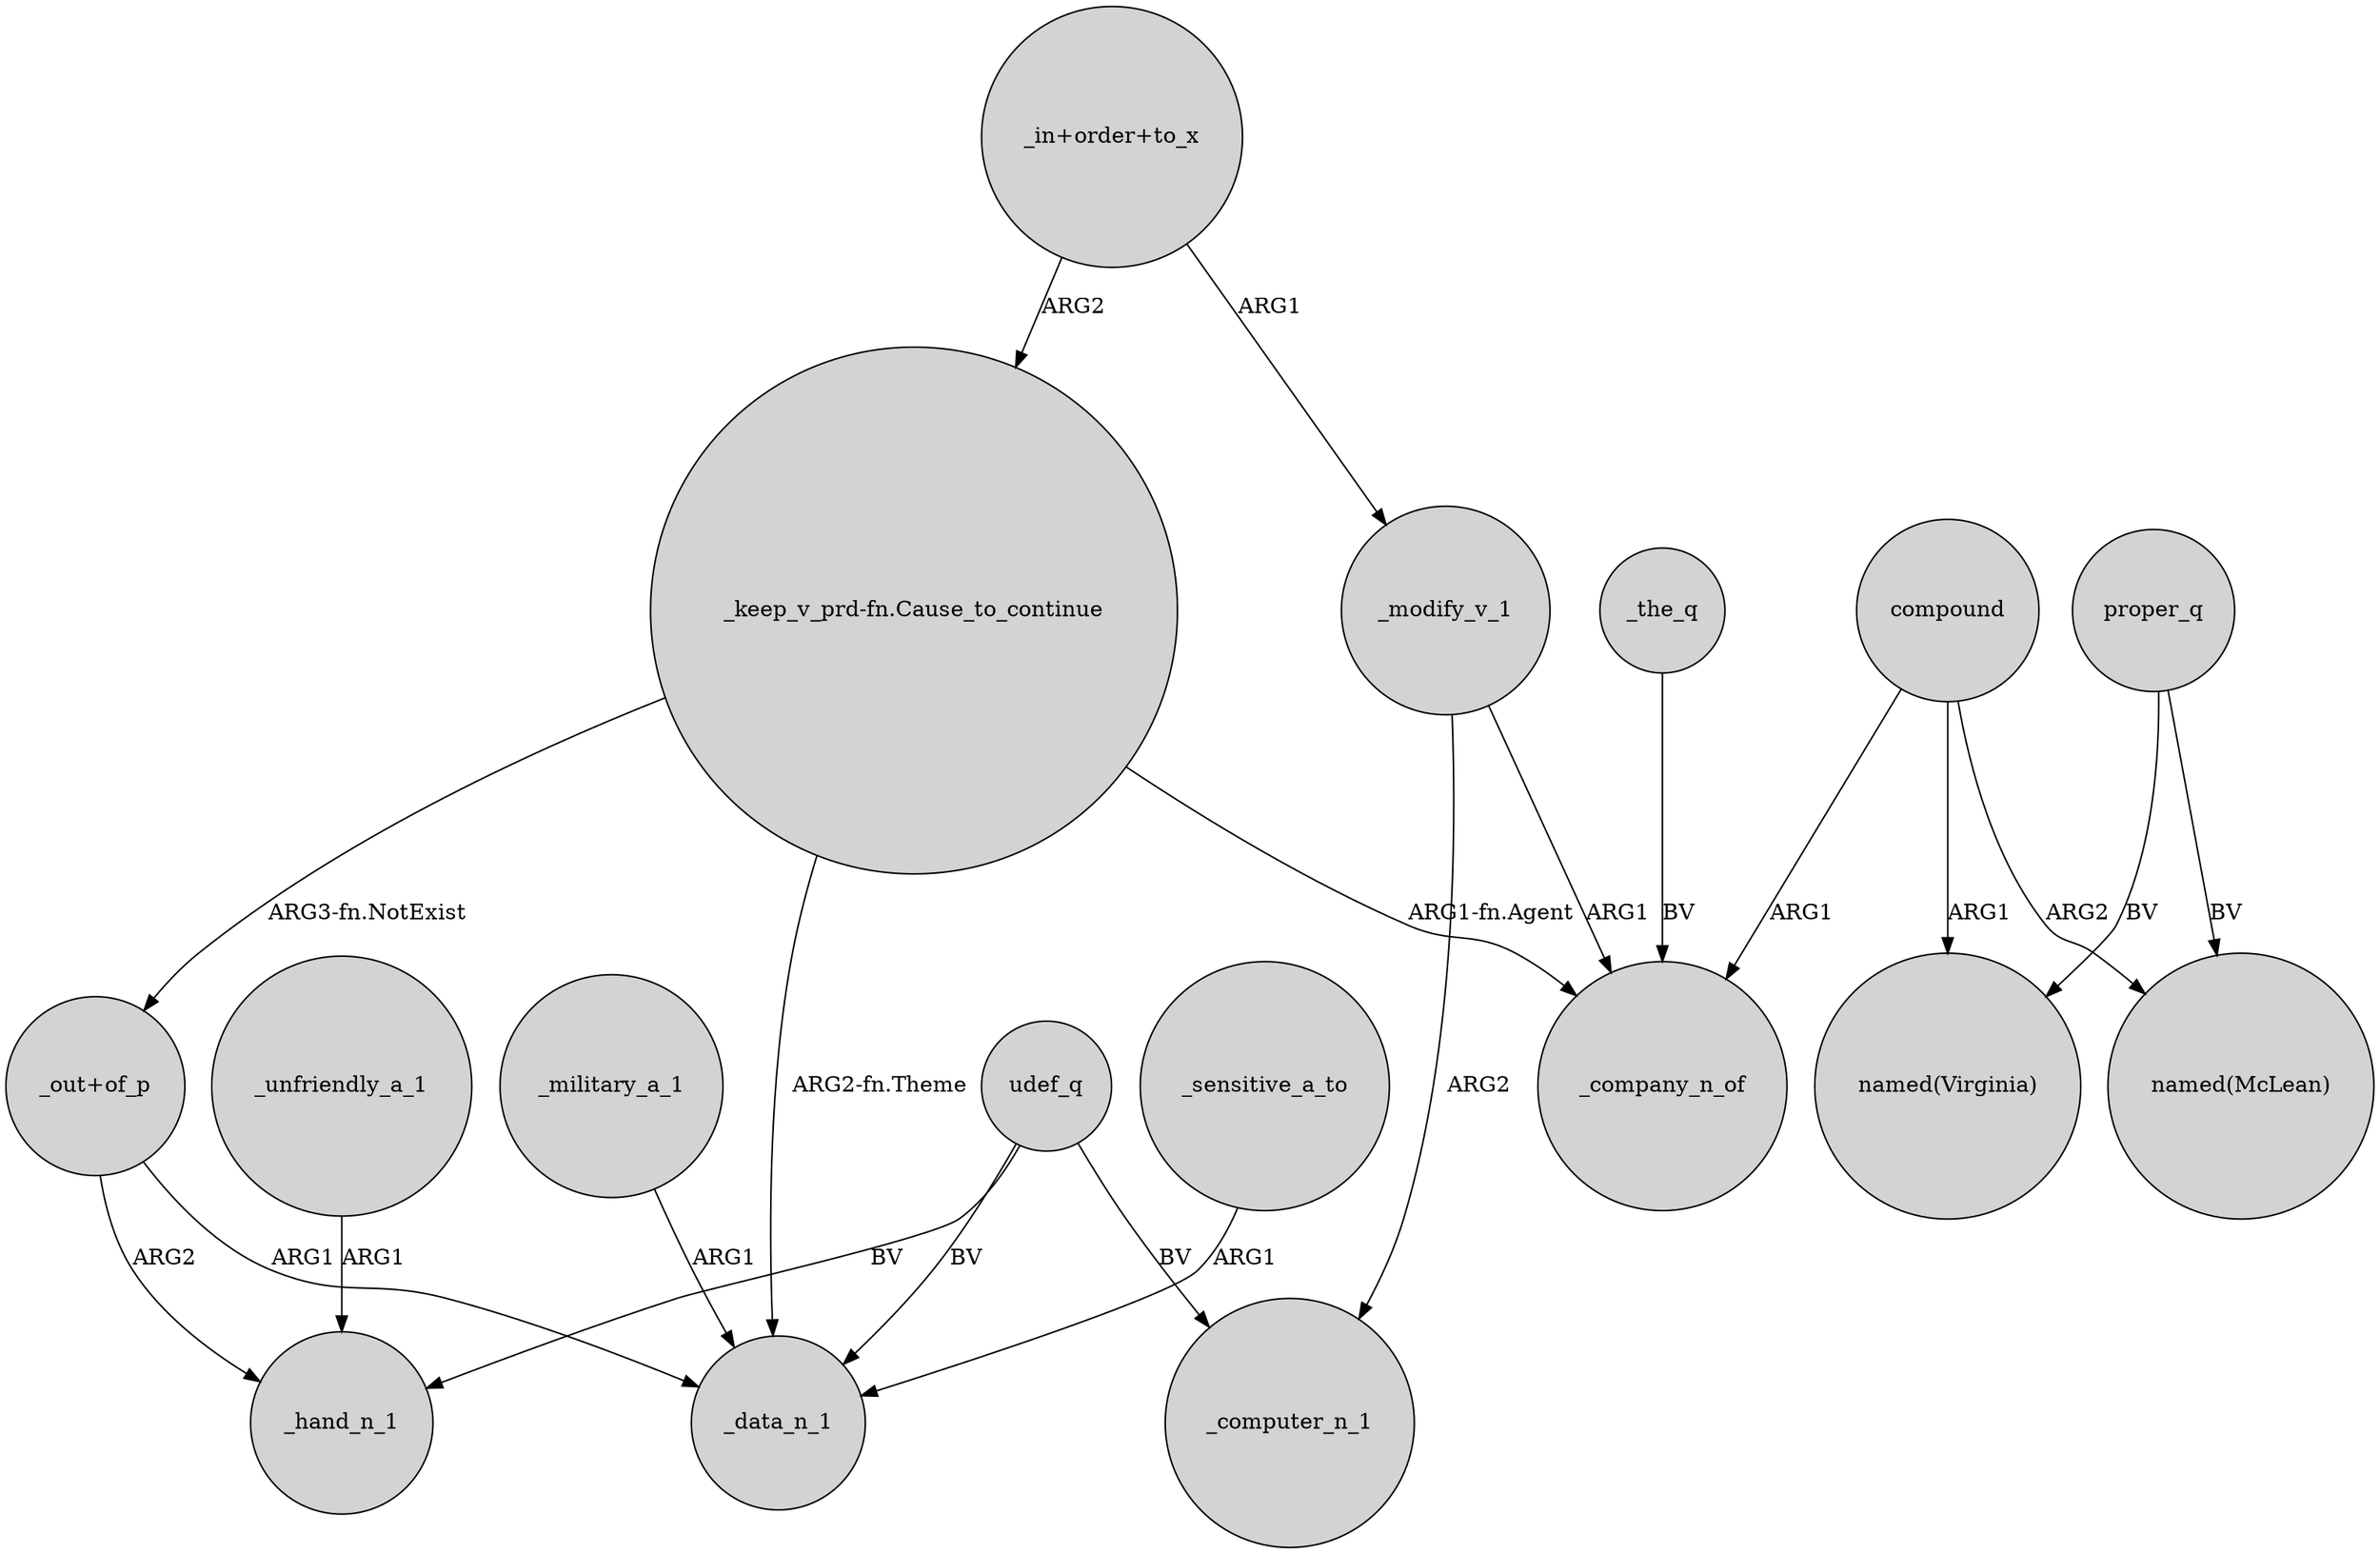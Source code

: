 digraph {
	node [shape=circle style=filled]
	_unfriendly_a_1 -> _hand_n_1 [label=ARG1]
	"_in+order+to_x" -> "_keep_v_prd-fn.Cause_to_continue" [label=ARG2]
	compound -> "named(Virginia)" [label=ARG1]
	proper_q -> "named(Virginia)" [label=BV]
	compound -> "named(McLean)" [label=ARG2]
	"_out+of_p" -> _hand_n_1 [label=ARG2]
	udef_q -> _computer_n_1 [label=BV]
	_the_q -> _company_n_of [label=BV]
	proper_q -> "named(McLean)" [label=BV]
	_military_a_1 -> _data_n_1 [label=ARG1]
	"_in+order+to_x" -> _modify_v_1 [label=ARG1]
	compound -> _company_n_of [label=ARG1]
	_modify_v_1 -> _computer_n_1 [label=ARG2]
	"_keep_v_prd-fn.Cause_to_continue" -> "_out+of_p" [label="ARG3-fn.NotExist"]
	udef_q -> _data_n_1 [label=BV]
	"_out+of_p" -> _data_n_1 [label=ARG1]
	udef_q -> _hand_n_1 [label=BV]
	_sensitive_a_to -> _data_n_1 [label=ARG1]
	_modify_v_1 -> _company_n_of [label=ARG1]
	"_keep_v_prd-fn.Cause_to_continue" -> _data_n_1 [label="ARG2-fn.Theme"]
	"_keep_v_prd-fn.Cause_to_continue" -> _company_n_of [label="ARG1-fn.Agent"]
}
